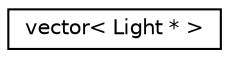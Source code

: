 digraph "Graphical Class Hierarchy"
{
 // INTERACTIVE_SVG=YES
 // LATEX_PDF_SIZE
  edge [fontname="Helvetica",fontsize="10",labelfontname="Helvetica",labelfontsize="10"];
  node [fontname="Helvetica",fontsize="10",shape=record];
  rankdir="LR";
  Node0 [label="vector\< Light * \>",height=0.2,width=0.4,color="black", fillcolor="white", style="filled",URL="$classstatic_01std_1_1vector_3_01_light_01_5_01_4.html",tooltip=" "];
}
